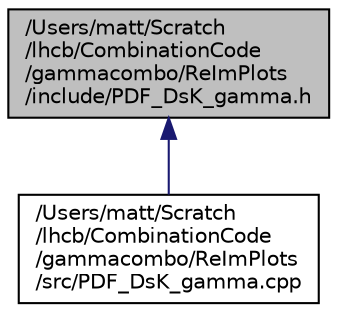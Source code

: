 digraph "/Users/matt/Scratch/lhcb/CombinationCode/gammacombo/ReImPlots/include/PDF_DsK_gamma.h"
{
  edge [fontname="Helvetica",fontsize="10",labelfontname="Helvetica",labelfontsize="10"];
  node [fontname="Helvetica",fontsize="10",shape=record];
  Node60 [label="/Users/matt/Scratch\l/lhcb/CombinationCode\l/gammacombo/ReImPlots\l/include/PDF_DsK_gamma.h",height=0.2,width=0.4,color="black", fillcolor="grey75", style="filled", fontcolor="black"];
  Node60 -> Node61 [dir="back",color="midnightblue",fontsize="10",style="solid",fontname="Helvetica"];
  Node61 [label="/Users/matt/Scratch\l/lhcb/CombinationCode\l/gammacombo/ReImPlots\l/src/PDF_DsK_gamma.cpp",height=0.2,width=0.4,color="black", fillcolor="white", style="filled",URL="$_p_d_f___ds_k__gamma_8cpp.html"];
}
